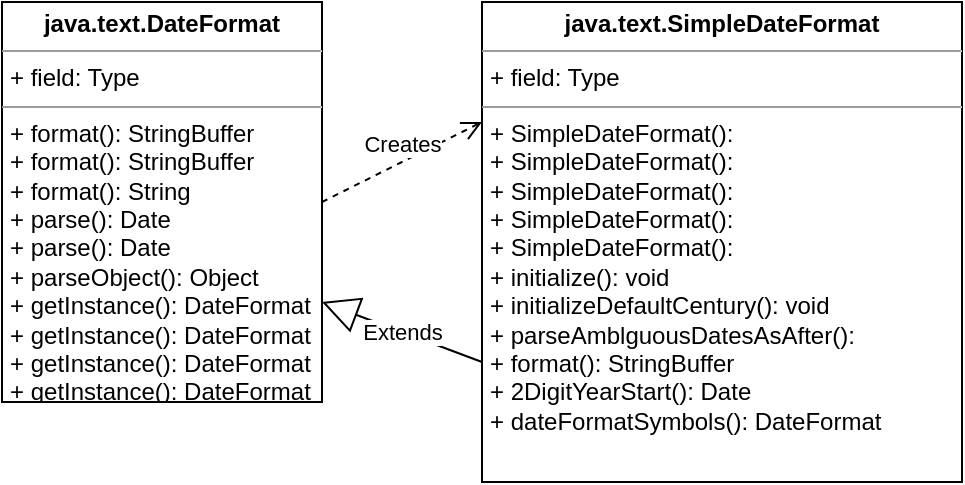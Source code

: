 <mxfile version="14.5.1" type="device"><diagram id="DTuuo5d9Bqbl1t81FUnK" name="第 1 页"><mxGraphModel dx="1186" dy="697" grid="1" gridSize="10" guides="1" tooltips="1" connect="1" arrows="1" fold="1" page="1" pageScale="1" pageWidth="827" pageHeight="1169" math="0" shadow="0"><root><mxCell id="0"/><mxCell id="1" parent="0"/><mxCell id="JJKzWpiHOu9t33FKLBDT-1" value="&lt;p style=&quot;margin: 0px ; margin-top: 4px ; text-align: center&quot;&gt;&lt;b&gt;java.text.DateFormat&lt;/b&gt;&lt;/p&gt;&lt;hr size=&quot;1&quot;&gt;&lt;p style=&quot;margin: 0px 0px 0px 4px&quot;&gt;+ field: Type&lt;br&gt;&lt;/p&gt;&lt;hr size=&quot;1&quot;&gt;&lt;p style=&quot;margin: 0px 0px 0px 4px&quot;&gt;+ format(): StringBuffer&lt;/p&gt;&lt;p style=&quot;margin: 0px 0px 0px 4px&quot;&gt;+ format(): StringBuffer&lt;/p&gt;&lt;p style=&quot;margin: 0px 0px 0px 4px&quot;&gt;+ format(): String&lt;/p&gt;&lt;p style=&quot;margin: 0px 0px 0px 4px&quot;&gt;+ parse(): Date&lt;/p&gt;&lt;p style=&quot;margin: 0px 0px 0px 4px&quot;&gt;+ parse(): Date&lt;/p&gt;&lt;p style=&quot;margin: 0px 0px 0px 4px&quot;&gt;+ parseObject(): Object&lt;/p&gt;&lt;p style=&quot;margin: 0px 0px 0px 4px&quot;&gt;+ getInstance(): DateFormat&lt;/p&gt;&lt;p style=&quot;margin: 0px 0px 0px 4px&quot;&gt;+ getInstance(): DateFormat&lt;/p&gt;&lt;p style=&quot;margin: 0px 0px 0px 4px&quot;&gt;+ getInstance(): DateFormat&lt;/p&gt;&lt;p style=&quot;margin: 0px 0px 0px 4px&quot;&gt;+ getInstance(): DateFormat&lt;/p&gt;&lt;p style=&quot;margin: 0px 0px 0px 4px&quot;&gt;&lt;br&gt;&lt;/p&gt;" style="verticalAlign=top;align=left;overflow=fill;fontSize=12;fontFamily=Helvetica;html=1;" vertex="1" parent="1"><mxGeometry x="40" y="40" width="160" height="200" as="geometry"/></mxCell><mxCell id="JJKzWpiHOu9t33FKLBDT-2" value="&lt;p style=&quot;margin: 0px ; margin-top: 4px ; text-align: center&quot;&gt;&lt;b&gt;java.text.SimpleDateFormat&lt;/b&gt;&lt;/p&gt;&lt;hr size=&quot;1&quot;&gt;&lt;p style=&quot;margin: 0px 0px 0px 4px&quot;&gt;+ field: Type&lt;br&gt;&lt;/p&gt;&lt;hr size=&quot;1&quot;&gt;&lt;p style=&quot;margin: 0px 0px 0px 4px&quot;&gt;+ SimpleDateFormat():&lt;/p&gt;&lt;p style=&quot;margin: 0px 0px 0px 4px&quot;&gt;+ SimpleDateFormat():&lt;/p&gt;&lt;p style=&quot;margin: 0px 0px 0px 4px&quot;&gt;+ SimpleDateFormat():&lt;/p&gt;&lt;p style=&quot;margin: 0px 0px 0px 4px&quot;&gt;+ SimpleDateFormat():&lt;/p&gt;&lt;p style=&quot;margin: 0px 0px 0px 4px&quot;&gt;+ SimpleDateFormat():&lt;/p&gt;&lt;p style=&quot;margin: 0px 0px 0px 4px&quot;&gt;+ initialize(): void&lt;/p&gt;&lt;p style=&quot;margin: 0px 0px 0px 4px&quot;&gt;+ initializeDefaultCentury(): void&lt;/p&gt;&lt;p style=&quot;margin: 0px 0px 0px 4px&quot;&gt;+ parseAmblguousDatesAsAfter():&lt;/p&gt;&lt;p style=&quot;margin: 0px 0px 0px 4px&quot;&gt;+ format(): StringBuffer&lt;/p&gt;&lt;p style=&quot;margin: 0px 0px 0px 4px&quot;&gt;+ 2DigitYearStart(): Date&lt;/p&gt;&lt;p style=&quot;margin: 0px 0px 0px 4px&quot;&gt;+ dateFormatSymbols(): DateFormat&lt;/p&gt;&lt;p style=&quot;margin: 0px 0px 0px 4px&quot;&gt;&lt;br&gt;&lt;/p&gt;" style="verticalAlign=top;align=left;overflow=fill;fontSize=12;fontFamily=Helvetica;html=1;" vertex="1" parent="1"><mxGeometry x="280" y="40" width="240" height="240" as="geometry"/></mxCell><mxCell id="JJKzWpiHOu9t33FKLBDT-3" value="Creates" style="html=1;verticalAlign=bottom;endArrow=open;dashed=1;endSize=8;exitX=1;exitY=0.5;exitDx=0;exitDy=0;entryX=0;entryY=0.25;entryDx=0;entryDy=0;" edge="1" parent="1" source="JJKzWpiHOu9t33FKLBDT-1" target="JJKzWpiHOu9t33FKLBDT-2"><mxGeometry relative="1" as="geometry"><mxPoint x="290" y="-50" as="sourcePoint"/><mxPoint x="210" y="-50" as="targetPoint"/></mxGeometry></mxCell><mxCell id="JJKzWpiHOu9t33FKLBDT-4" value="Extends" style="endArrow=block;endSize=16;endFill=0;html=1;entryX=1;entryY=0.75;entryDx=0;entryDy=0;exitX=0;exitY=0.75;exitDx=0;exitDy=0;" edge="1" parent="1" source="JJKzWpiHOu9t33FKLBDT-2" target="JJKzWpiHOu9t33FKLBDT-1"><mxGeometry width="160" relative="1" as="geometry"><mxPoint x="210" y="340" as="sourcePoint"/><mxPoint x="370" y="340" as="targetPoint"/></mxGeometry></mxCell></root></mxGraphModel></diagram></mxfile>